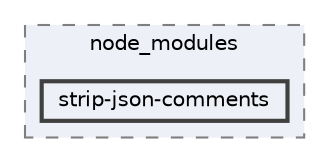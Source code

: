 digraph "pkiclassroomrescheduler/src/main/frontend/node_modules/strip-json-comments"
{
 // LATEX_PDF_SIZE
  bgcolor="transparent";
  edge [fontname=Helvetica,fontsize=10,labelfontname=Helvetica,labelfontsize=10];
  node [fontname=Helvetica,fontsize=10,shape=box,height=0.2,width=0.4];
  compound=true
  subgraph clusterdir_72953eda66ccb3a2722c28e1c3e6c23b {
    graph [ bgcolor="#edf0f7", pencolor="grey50", label="node_modules", fontname=Helvetica,fontsize=10 style="filled,dashed", URL="dir_72953eda66ccb3a2722c28e1c3e6c23b.html",tooltip=""]
  dir_dc92895ade27455630c3213a11e58120 [label="strip-json-comments", fillcolor="#edf0f7", color="grey25", style="filled,bold", URL="dir_dc92895ade27455630c3213a11e58120.html",tooltip=""];
  }
}
